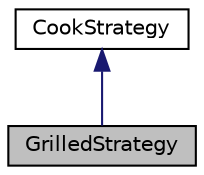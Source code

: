digraph "GrilledStrategy"
{
 // LATEX_PDF_SIZE
  edge [fontname="Helvetica",fontsize="10",labelfontname="Helvetica",labelfontsize="10"];
  node [fontname="Helvetica",fontsize="10",shape=record];
  Node1 [label="GrilledStrategy",height=0.2,width=0.4,color="black", fillcolor="grey75", style="filled", fontcolor="black",tooltip="The GrilledStrategy class represents a cooking strategy for grilling dishes."];
  Node2 -> Node1 [dir="back",color="midnightblue",fontsize="10",style="solid",fontname="Helvetica"];
  Node2 [label="CookStrategy",height=0.2,width=0.4,color="black", fillcolor="white", style="filled",URL="$classCookStrategy.html",tooltip="The CookStrategy class represents a strategy for cooking a dish."];
}
